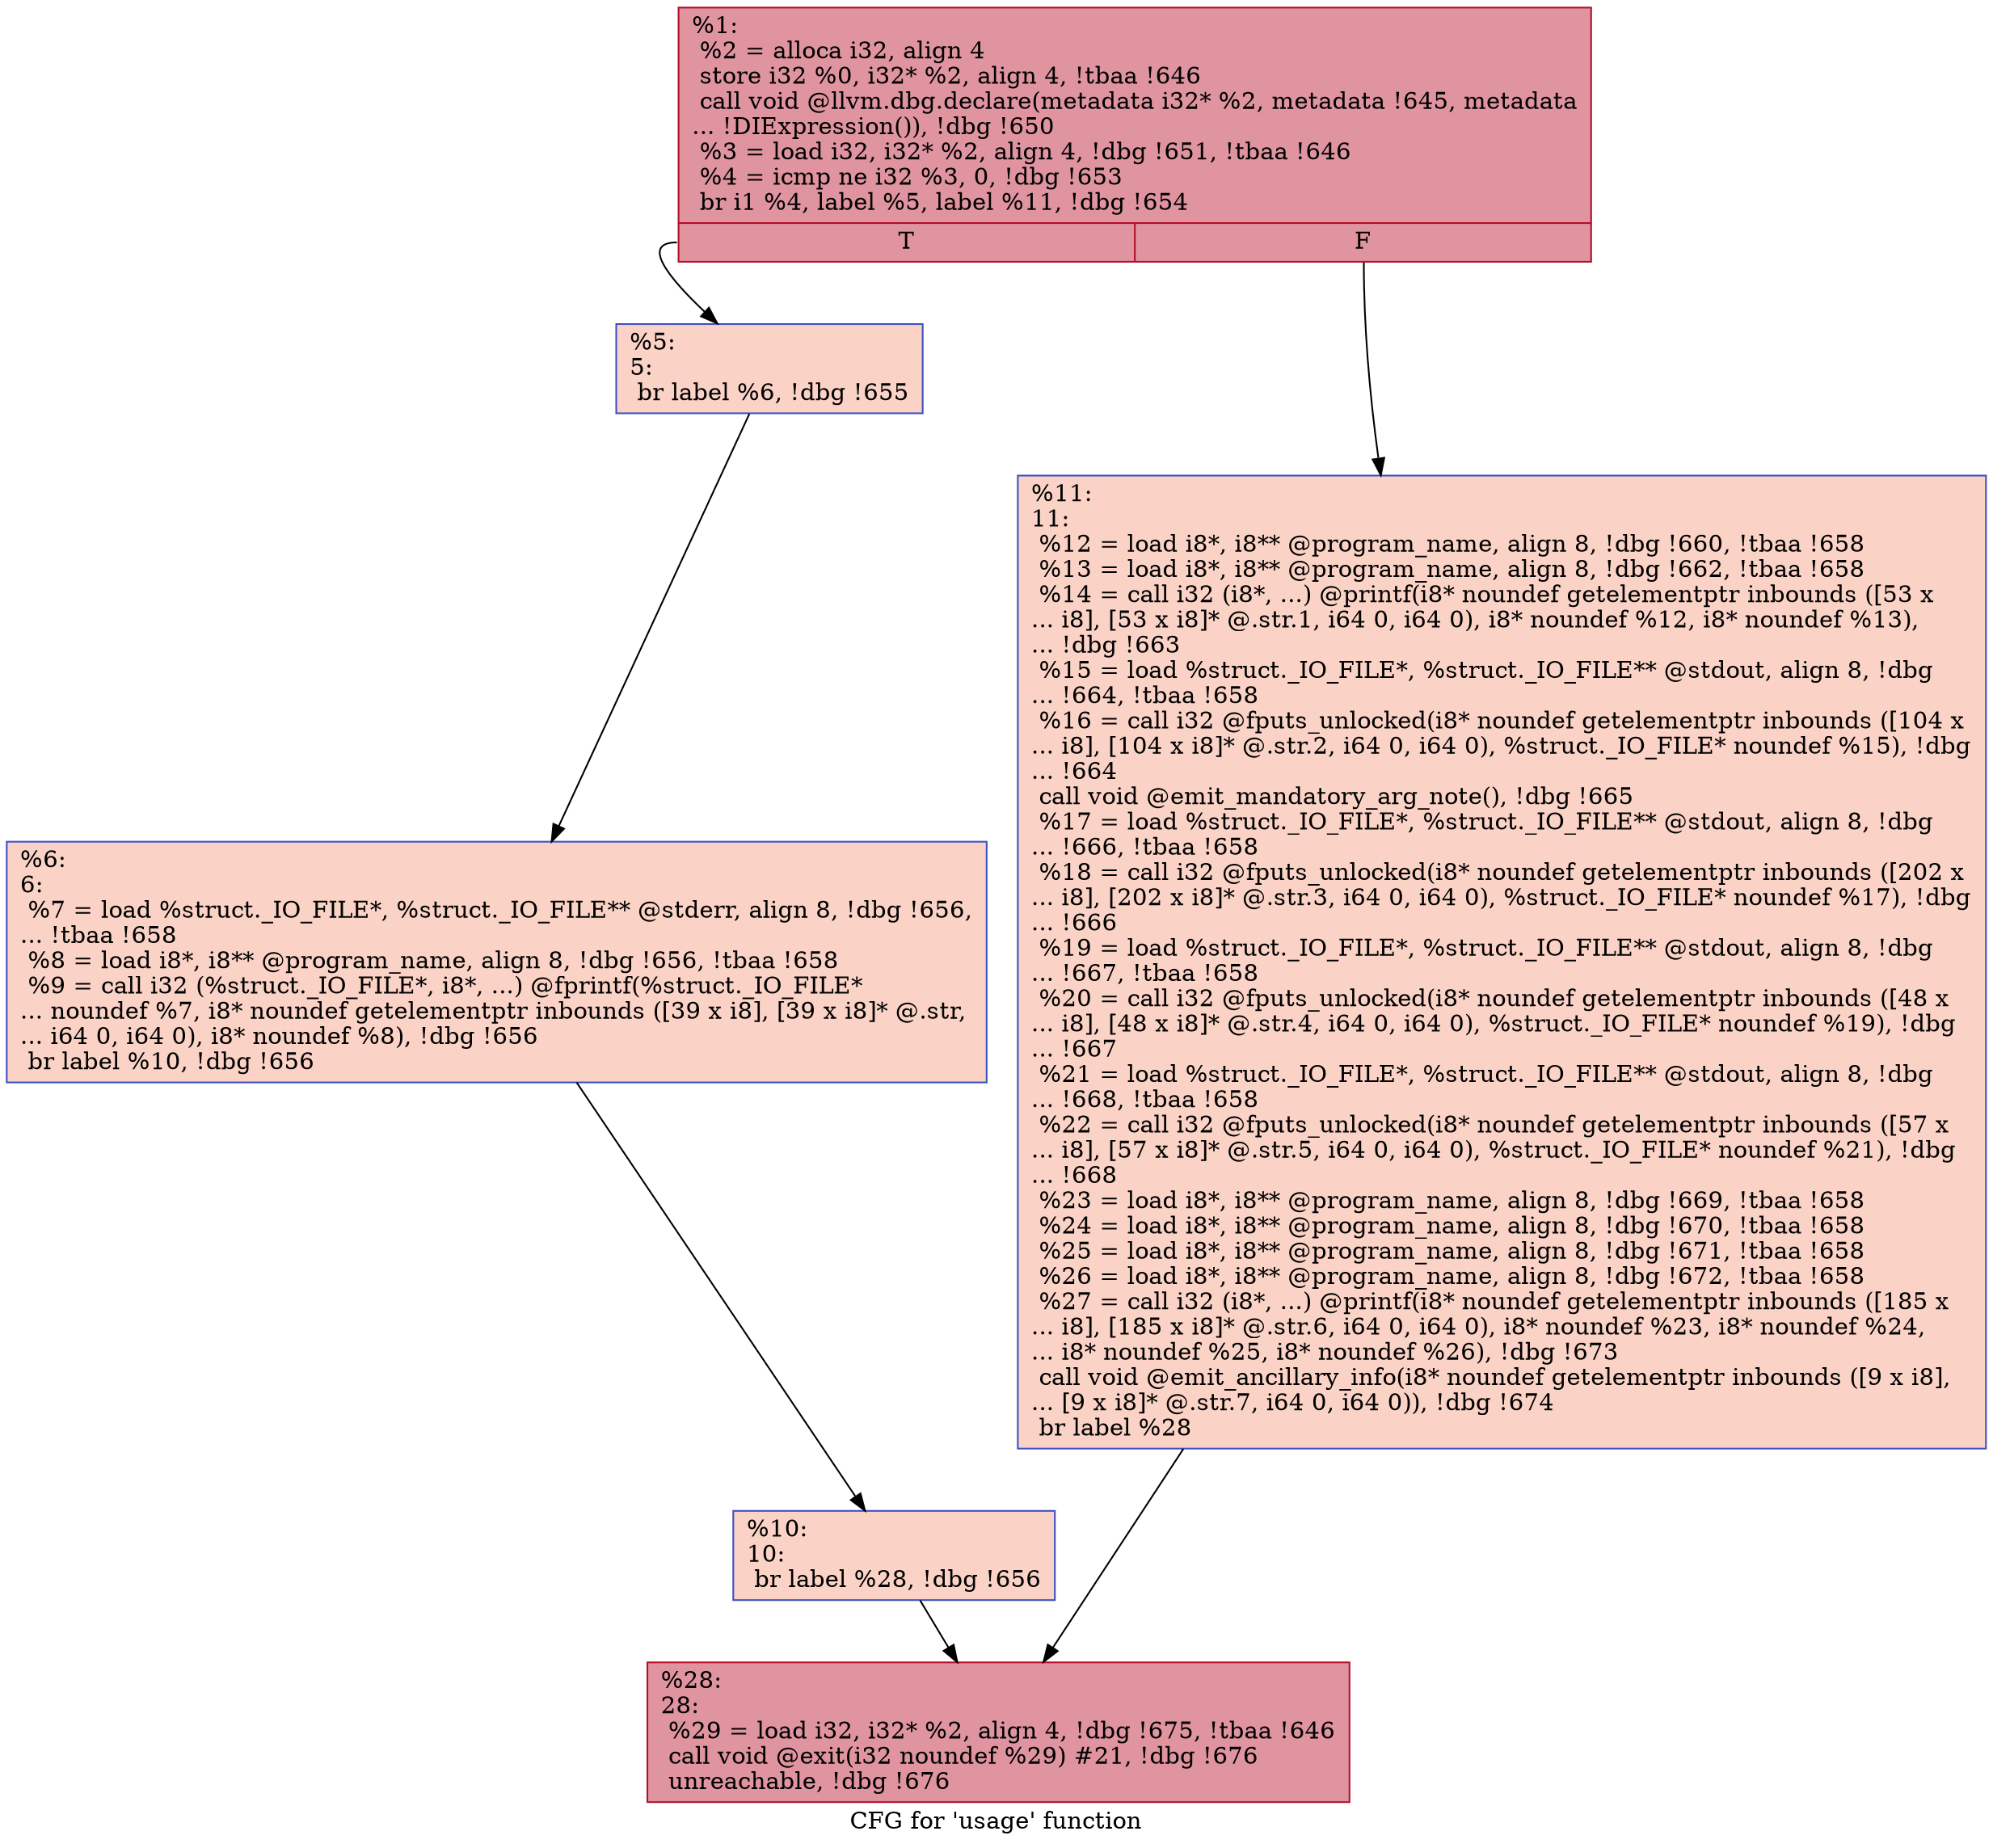 digraph "CFG for 'usage' function" {
	label="CFG for 'usage' function";

	Node0x651320 [shape=record,color="#b70d28ff", style=filled, fillcolor="#b70d2870",label="{%1:\l  %2 = alloca i32, align 4\l  store i32 %0, i32* %2, align 4, !tbaa !646\l  call void @llvm.dbg.declare(metadata i32* %2, metadata !645, metadata\l... !DIExpression()), !dbg !650\l  %3 = load i32, i32* %2, align 4, !dbg !651, !tbaa !646\l  %4 = icmp ne i32 %3, 0, !dbg !653\l  br i1 %4, label %5, label %11, !dbg !654\l|{<s0>T|<s1>F}}"];
	Node0x651320:s0 -> Node0x6912d0;
	Node0x651320:s1 -> Node0x6913c0;
	Node0x6912d0 [shape=record,color="#3d50c3ff", style=filled, fillcolor="#f59c7d70",label="{%5:\l5:                                                \l  br label %6, !dbg !655\l}"];
	Node0x6912d0 -> Node0x691320;
	Node0x691320 [shape=record,color="#3d50c3ff", style=filled, fillcolor="#f59c7d70",label="{%6:\l6:                                                \l  %7 = load %struct._IO_FILE*, %struct._IO_FILE** @stderr, align 8, !dbg !656,\l... !tbaa !658\l  %8 = load i8*, i8** @program_name, align 8, !dbg !656, !tbaa !658\l  %9 = call i32 (%struct._IO_FILE*, i8*, ...) @fprintf(%struct._IO_FILE*\l... noundef %7, i8* noundef getelementptr inbounds ([39 x i8], [39 x i8]* @.str,\l... i64 0, i64 0), i8* noundef %8), !dbg !656\l  br label %10, !dbg !656\l}"];
	Node0x691320 -> Node0x691370;
	Node0x691370 [shape=record,color="#3d50c3ff", style=filled, fillcolor="#f59c7d70",label="{%10:\l10:                                               \l  br label %28, !dbg !656\l}"];
	Node0x691370 -> Node0x691410;
	Node0x6913c0 [shape=record,color="#3d50c3ff", style=filled, fillcolor="#f59c7d70",label="{%11:\l11:                                               \l  %12 = load i8*, i8** @program_name, align 8, !dbg !660, !tbaa !658\l  %13 = load i8*, i8** @program_name, align 8, !dbg !662, !tbaa !658\l  %14 = call i32 (i8*, ...) @printf(i8* noundef getelementptr inbounds ([53 x\l... i8], [53 x i8]* @.str.1, i64 0, i64 0), i8* noundef %12, i8* noundef %13),\l... !dbg !663\l  %15 = load %struct._IO_FILE*, %struct._IO_FILE** @stdout, align 8, !dbg\l... !664, !tbaa !658\l  %16 = call i32 @fputs_unlocked(i8* noundef getelementptr inbounds ([104 x\l... i8], [104 x i8]* @.str.2, i64 0, i64 0), %struct._IO_FILE* noundef %15), !dbg\l... !664\l  call void @emit_mandatory_arg_note(), !dbg !665\l  %17 = load %struct._IO_FILE*, %struct._IO_FILE** @stdout, align 8, !dbg\l... !666, !tbaa !658\l  %18 = call i32 @fputs_unlocked(i8* noundef getelementptr inbounds ([202 x\l... i8], [202 x i8]* @.str.3, i64 0, i64 0), %struct._IO_FILE* noundef %17), !dbg\l... !666\l  %19 = load %struct._IO_FILE*, %struct._IO_FILE** @stdout, align 8, !dbg\l... !667, !tbaa !658\l  %20 = call i32 @fputs_unlocked(i8* noundef getelementptr inbounds ([48 x\l... i8], [48 x i8]* @.str.4, i64 0, i64 0), %struct._IO_FILE* noundef %19), !dbg\l... !667\l  %21 = load %struct._IO_FILE*, %struct._IO_FILE** @stdout, align 8, !dbg\l... !668, !tbaa !658\l  %22 = call i32 @fputs_unlocked(i8* noundef getelementptr inbounds ([57 x\l... i8], [57 x i8]* @.str.5, i64 0, i64 0), %struct._IO_FILE* noundef %21), !dbg\l... !668\l  %23 = load i8*, i8** @program_name, align 8, !dbg !669, !tbaa !658\l  %24 = load i8*, i8** @program_name, align 8, !dbg !670, !tbaa !658\l  %25 = load i8*, i8** @program_name, align 8, !dbg !671, !tbaa !658\l  %26 = load i8*, i8** @program_name, align 8, !dbg !672, !tbaa !658\l  %27 = call i32 (i8*, ...) @printf(i8* noundef getelementptr inbounds ([185 x\l... i8], [185 x i8]* @.str.6, i64 0, i64 0), i8* noundef %23, i8* noundef %24,\l... i8* noundef %25, i8* noundef %26), !dbg !673\l  call void @emit_ancillary_info(i8* noundef getelementptr inbounds ([9 x i8],\l... [9 x i8]* @.str.7, i64 0, i64 0)), !dbg !674\l  br label %28\l}"];
	Node0x6913c0 -> Node0x691410;
	Node0x691410 [shape=record,color="#b70d28ff", style=filled, fillcolor="#b70d2870",label="{%28:\l28:                                               \l  %29 = load i32, i32* %2, align 4, !dbg !675, !tbaa !646\l  call void @exit(i32 noundef %29) #21, !dbg !676\l  unreachable, !dbg !676\l}"];
}
